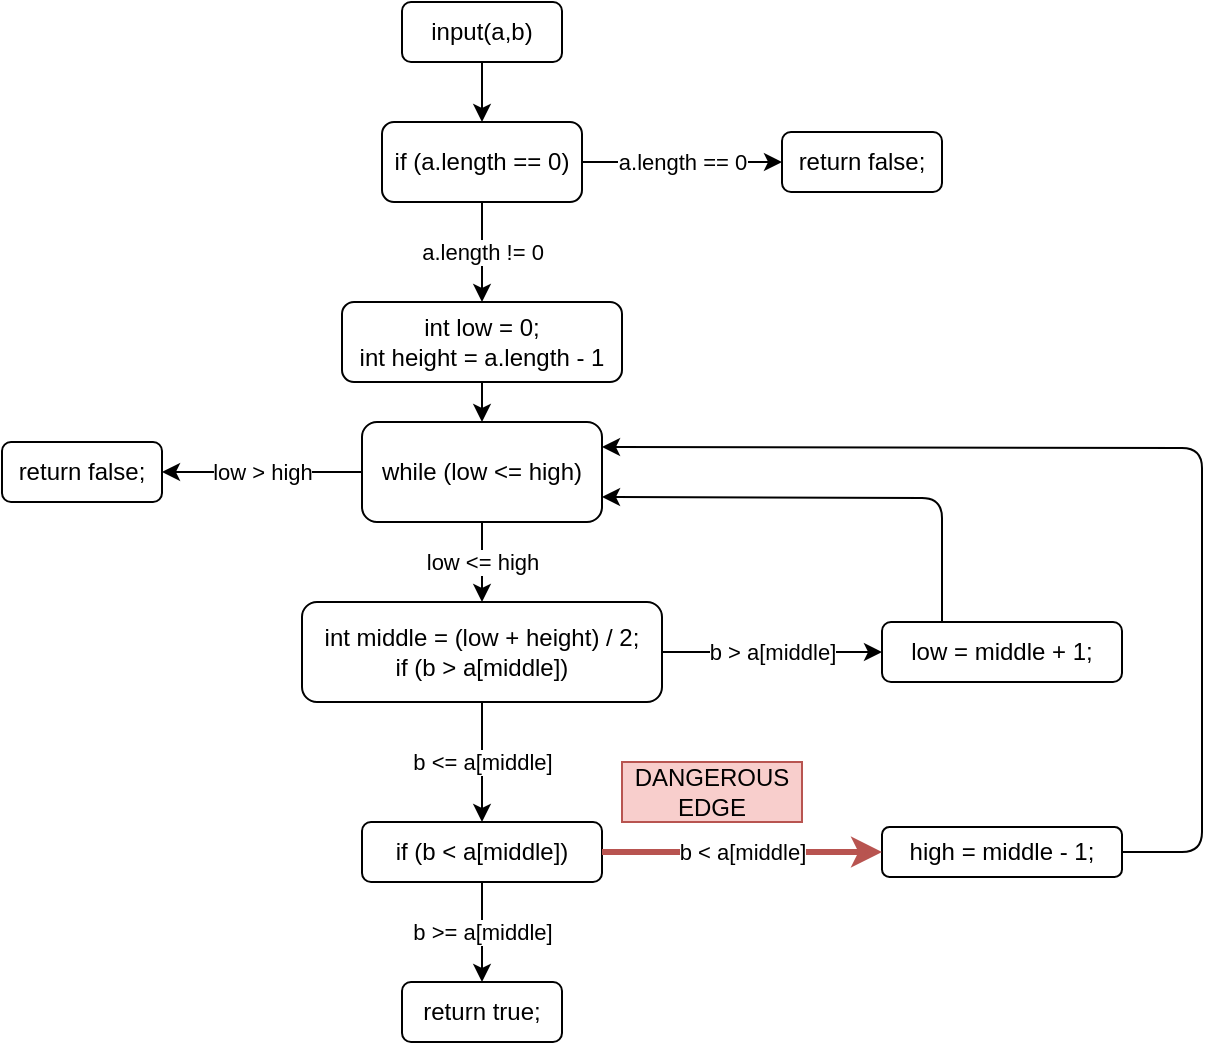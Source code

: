 <mxfile version="12.8.1" type="github">
  <diagram id="Ri3Z-LBDUVhtdoaRmwfp" name="Page-1">
    <mxGraphModel dx="1408" dy="748" grid="1" gridSize="10" guides="1" tooltips="1" connect="1" arrows="1" fold="1" page="1" pageScale="1" pageWidth="850" pageHeight="1100" math="0" shadow="0">
      <root>
        <mxCell id="0" />
        <mxCell id="1" parent="0" />
        <mxCell id="IheUh48w6fJ3VRYjB8pa-1" value="input(a,b)" style="rounded=1;whiteSpace=wrap;html=1;" parent="1" vertex="1">
          <mxGeometry x="220" y="40" width="80" height="30" as="geometry" />
        </mxCell>
        <mxCell id="IheUh48w6fJ3VRYjB8pa-2" value="if (a.length == 0)" style="rounded=1;whiteSpace=wrap;html=1;" parent="1" vertex="1">
          <mxGeometry x="210" y="100" width="100" height="40" as="geometry" />
        </mxCell>
        <mxCell id="IheUh48w6fJ3VRYjB8pa-3" value="return false;" style="rounded=1;whiteSpace=wrap;html=1;" parent="1" vertex="1">
          <mxGeometry x="410" y="105" width="80" height="30" as="geometry" />
        </mxCell>
        <mxCell id="IheUh48w6fJ3VRYjB8pa-4" value="int low = 0;&lt;br&gt;int height = a.length - 1" style="rounded=1;whiteSpace=wrap;html=1;" parent="1" vertex="1">
          <mxGeometry x="190" y="190" width="140" height="40" as="geometry" />
        </mxCell>
        <mxCell id="IheUh48w6fJ3VRYjB8pa-5" value="while (low &amp;lt;= high)" style="rounded=1;whiteSpace=wrap;html=1;" parent="1" vertex="1">
          <mxGeometry x="200" y="250" width="120" height="50" as="geometry" />
        </mxCell>
        <mxCell id="IheUh48w6fJ3VRYjB8pa-6" value="int middle = (low + height) / 2;&lt;br&gt;if (b &amp;gt; a[middle])" style="rounded=1;whiteSpace=wrap;html=1;" parent="1" vertex="1">
          <mxGeometry x="170" y="340" width="180" height="50" as="geometry" />
        </mxCell>
        <mxCell id="IheUh48w6fJ3VRYjB8pa-7" value="" style="endArrow=classic;html=1;exitX=0.5;exitY=1;exitDx=0;exitDy=0;entryX=0.5;entryY=0;entryDx=0;entryDy=0;" parent="1" source="IheUh48w6fJ3VRYjB8pa-1" target="IheUh48w6fJ3VRYjB8pa-2" edge="1">
          <mxGeometry width="50" height="50" relative="1" as="geometry">
            <mxPoint x="200" y="320" as="sourcePoint" />
            <mxPoint x="250" y="270" as="targetPoint" />
          </mxGeometry>
        </mxCell>
        <mxCell id="IheUh48w6fJ3VRYjB8pa-8" value="a.length == 0" style="endArrow=classic;html=1;exitX=1;exitY=0.5;exitDx=0;exitDy=0;entryX=0;entryY=0.5;entryDx=0;entryDy=0;" parent="1" source="IheUh48w6fJ3VRYjB8pa-2" target="IheUh48w6fJ3VRYjB8pa-3" edge="1">
          <mxGeometry width="50" height="50" relative="1" as="geometry">
            <mxPoint x="200" y="320" as="sourcePoint" />
            <mxPoint x="250" y="270" as="targetPoint" />
          </mxGeometry>
        </mxCell>
        <mxCell id="IheUh48w6fJ3VRYjB8pa-9" value="a.length != 0" style="endArrow=classic;html=1;exitX=0.5;exitY=1;exitDx=0;exitDy=0;entryX=0.5;entryY=0;entryDx=0;entryDy=0;" parent="1" source="IheUh48w6fJ3VRYjB8pa-2" target="IheUh48w6fJ3VRYjB8pa-4" edge="1">
          <mxGeometry width="50" height="50" relative="1" as="geometry">
            <mxPoint x="200" y="320" as="sourcePoint" />
            <mxPoint x="250" y="270" as="targetPoint" />
          </mxGeometry>
        </mxCell>
        <mxCell id="IheUh48w6fJ3VRYjB8pa-10" value="" style="endArrow=classic;html=1;exitX=0.5;exitY=1;exitDx=0;exitDy=0;entryX=0.5;entryY=0;entryDx=0;entryDy=0;" parent="1" source="IheUh48w6fJ3VRYjB8pa-4" target="IheUh48w6fJ3VRYjB8pa-5" edge="1">
          <mxGeometry width="50" height="50" relative="1" as="geometry">
            <mxPoint x="200" y="320" as="sourcePoint" />
            <mxPoint x="260" y="260" as="targetPoint" />
          </mxGeometry>
        </mxCell>
        <mxCell id="IheUh48w6fJ3VRYjB8pa-11" value="low &amp;lt;= high" style="endArrow=classic;html=1;exitX=0.5;exitY=1;exitDx=0;exitDy=0;entryX=0.5;entryY=0;entryDx=0;entryDy=0;" parent="1" source="IheUh48w6fJ3VRYjB8pa-5" target="IheUh48w6fJ3VRYjB8pa-6" edge="1">
          <mxGeometry width="50" height="50" relative="1" as="geometry">
            <mxPoint x="200" y="320" as="sourcePoint" />
            <mxPoint x="250" y="270" as="targetPoint" />
          </mxGeometry>
        </mxCell>
        <mxCell id="IheUh48w6fJ3VRYjB8pa-12" value="return false;" style="rounded=1;whiteSpace=wrap;html=1;" parent="1" vertex="1">
          <mxGeometry x="20" y="260" width="80" height="30" as="geometry" />
        </mxCell>
        <mxCell id="IheUh48w6fJ3VRYjB8pa-13" value="low &amp;gt; high" style="endArrow=classic;html=1;exitX=0;exitY=0.5;exitDx=0;exitDy=0;" parent="1" source="IheUh48w6fJ3VRYjB8pa-5" target="IheUh48w6fJ3VRYjB8pa-12" edge="1">
          <mxGeometry width="50" height="50" relative="1" as="geometry">
            <mxPoint x="210" y="320" as="sourcePoint" />
            <mxPoint x="260" y="270" as="targetPoint" />
          </mxGeometry>
        </mxCell>
        <mxCell id="IheUh48w6fJ3VRYjB8pa-14" value="low = middle + 1;" style="rounded=1;whiteSpace=wrap;html=1;" parent="1" vertex="1">
          <mxGeometry x="460" y="350" width="120" height="30" as="geometry" />
        </mxCell>
        <mxCell id="IheUh48w6fJ3VRYjB8pa-15" value="b &amp;gt; a[middle]" style="endArrow=classic;html=1;exitX=1;exitY=0.5;exitDx=0;exitDy=0;entryX=0;entryY=0.5;entryDx=0;entryDy=0;" parent="1" source="IheUh48w6fJ3VRYjB8pa-6" target="IheUh48w6fJ3VRYjB8pa-14" edge="1">
          <mxGeometry width="50" height="50" relative="1" as="geometry">
            <mxPoint x="210" y="320" as="sourcePoint" />
            <mxPoint x="260" y="270" as="targetPoint" />
          </mxGeometry>
        </mxCell>
        <mxCell id="IheUh48w6fJ3VRYjB8pa-16" value="if (b &amp;lt; a[middle])" style="rounded=1;whiteSpace=wrap;html=1;" parent="1" vertex="1">
          <mxGeometry x="200" y="450" width="120" height="30" as="geometry" />
        </mxCell>
        <mxCell id="IheUh48w6fJ3VRYjB8pa-17" value="b &amp;lt;= a[middle]" style="endArrow=classic;html=1;exitX=0.5;exitY=1;exitDx=0;exitDy=0;entryX=0.5;entryY=0;entryDx=0;entryDy=0;" parent="1" source="IheUh48w6fJ3VRYjB8pa-6" target="IheUh48w6fJ3VRYjB8pa-16" edge="1">
          <mxGeometry width="50" height="50" relative="1" as="geometry">
            <mxPoint x="360" y="410" as="sourcePoint" />
            <mxPoint x="410" y="360" as="targetPoint" />
          </mxGeometry>
        </mxCell>
        <mxCell id="IheUh48w6fJ3VRYjB8pa-20" value="high = middle - 1;" style="rounded=1;whiteSpace=wrap;html=1;" parent="1" vertex="1">
          <mxGeometry x="460" y="452.5" width="120" height="25" as="geometry" />
        </mxCell>
        <mxCell id="IheUh48w6fJ3VRYjB8pa-21" value="b &amp;lt; a[middle]" style="endArrow=classic;html=1;exitX=1;exitY=0.5;exitDx=0;exitDy=0;entryX=0;entryY=0.5;entryDx=0;entryDy=0;fillColor=#f8cecc;strokeColor=#b85450;strokeWidth=3;" parent="1" source="IheUh48w6fJ3VRYjB8pa-16" target="IheUh48w6fJ3VRYjB8pa-20" edge="1">
          <mxGeometry width="50" height="50" relative="1" as="geometry">
            <mxPoint x="360" y="410" as="sourcePoint" />
            <mxPoint x="410" y="360" as="targetPoint" />
          </mxGeometry>
        </mxCell>
        <mxCell id="IheUh48w6fJ3VRYjB8pa-22" value="return true;" style="rounded=1;whiteSpace=wrap;html=1;" parent="1" vertex="1">
          <mxGeometry x="220" y="530" width="80" height="30" as="geometry" />
        </mxCell>
        <mxCell id="IheUh48w6fJ3VRYjB8pa-23" value="b &amp;gt;= a[middle]" style="endArrow=classic;html=1;exitX=0.5;exitY=1;exitDx=0;exitDy=0;" parent="1" source="IheUh48w6fJ3VRYjB8pa-16" target="IheUh48w6fJ3VRYjB8pa-22" edge="1">
          <mxGeometry width="50" height="50" relative="1" as="geometry">
            <mxPoint x="360" y="410" as="sourcePoint" />
            <mxPoint x="410" y="360" as="targetPoint" />
          </mxGeometry>
        </mxCell>
        <mxCell id="IheUh48w6fJ3VRYjB8pa-24" value="" style="endArrow=classic;html=1;exitX=0.25;exitY=0;exitDx=0;exitDy=0;entryX=1;entryY=0.75;entryDx=0;entryDy=0;" parent="1" source="IheUh48w6fJ3VRYjB8pa-14" target="IheUh48w6fJ3VRYjB8pa-5" edge="1">
          <mxGeometry width="50" height="50" relative="1" as="geometry">
            <mxPoint x="320" y="410" as="sourcePoint" />
            <mxPoint x="370" y="360" as="targetPoint" />
            <Array as="points">
              <mxPoint x="490" y="288" />
            </Array>
          </mxGeometry>
        </mxCell>
        <mxCell id="IheUh48w6fJ3VRYjB8pa-25" value="" style="endArrow=classic;html=1;exitX=1;exitY=0.5;exitDx=0;exitDy=0;entryX=1;entryY=0.25;entryDx=0;entryDy=0;" parent="1" source="IheUh48w6fJ3VRYjB8pa-20" target="IheUh48w6fJ3VRYjB8pa-5" edge="1">
          <mxGeometry width="50" height="50" relative="1" as="geometry">
            <mxPoint x="320" y="410" as="sourcePoint" />
            <mxPoint x="370" y="360" as="targetPoint" />
            <Array as="points">
              <mxPoint x="620" y="465" />
              <mxPoint x="620" y="263" />
            </Array>
          </mxGeometry>
        </mxCell>
        <mxCell id="hsVHSB6oDUqRxpoZlwD6-1" value="DANGEROUS EDGE" style="text;html=1;strokeColor=#b85450;fillColor=#f8cecc;align=center;verticalAlign=middle;whiteSpace=wrap;rounded=0;" vertex="1" parent="1">
          <mxGeometry x="330" y="420" width="90" height="30" as="geometry" />
        </mxCell>
      </root>
    </mxGraphModel>
  </diagram>
</mxfile>
